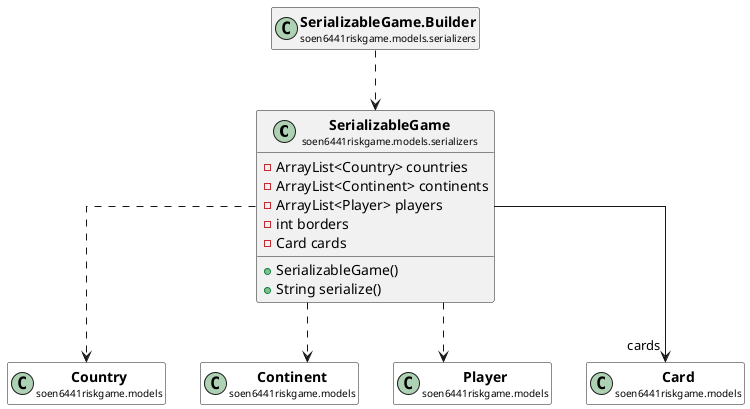 @startuml

skinparam svgLinkTarget _parent
skinparam linetype ortho
set namespaceSeparator none
class "<b><size:14>SerializableGame</b>\n<size:10>soen6441riskgame.models.serializers" as soen6441riskgame.models.serializers.SerializableGame  [[../../../soen6441riskgame/models/serializers/SerializableGame.html{soen6441riskgame.models.serializers.SerializableGame}]] {
-ArrayList<Country> countries
-ArrayList<Continent> continents
-ArrayList<Player> players
-int borders
-Card cards
+SerializableGame()
+String serialize()
}



class "<b><size:14>Country</b>\n<size:10>soen6441riskgame.models" as soen6441riskgame.models.Country  [[../../../soen6441riskgame/models/Country.html{soen6441riskgame.models.Country}]] #white {
}

hide soen6441riskgame.models.Country fields
hide soen6441riskgame.models.Country methods

soen6441riskgame.models.serializers.SerializableGame ..> soen6441riskgame.models.Country


class "<b><size:14>Continent</b>\n<size:10>soen6441riskgame.models" as soen6441riskgame.models.Continent  [[../../../soen6441riskgame/models/Continent.html{soen6441riskgame.models.Continent}]] #white {
}

hide soen6441riskgame.models.Continent fields
hide soen6441riskgame.models.Continent methods

soen6441riskgame.models.serializers.SerializableGame ..> soen6441riskgame.models.Continent


class "<b><size:14>Player</b>\n<size:10>soen6441riskgame.models" as soen6441riskgame.models.Player  [[../../../soen6441riskgame/models/Player.html{soen6441riskgame.models.Player}]] #white {
}

hide soen6441riskgame.models.Player fields
hide soen6441riskgame.models.Player methods

soen6441riskgame.models.serializers.SerializableGame ..> soen6441riskgame.models.Player

class "<b><size:14>Card</b>\n<size:10>soen6441riskgame.models" as soen6441riskgame.models.Card  [[../../../soen6441riskgame/models/Card.html{soen6441riskgame.models.Card}]] #white {
}

hide soen6441riskgame.models.Card fields
hide soen6441riskgame.models.Card methods

soen6441riskgame.models.serializers.SerializableGame -->  "cards" soen6441riskgame.models.Card

class "<b><size:14>SerializableGame.Builder</b>\n<size:10>soen6441riskgame.models.serializers" as soen6441riskgame.models.serializers.SerializableGame.Builder  [[../../../soen6441riskgame/models/serializers/SerializableGame.Builder.html{soen6441riskgame.models.serializers.SerializableGame.Builder}]] {
}

hide soen6441riskgame.models.serializers.SerializableGame.Builder fields
hide soen6441riskgame.models.serializers.SerializableGame.Builder methods

soen6441riskgame.models.serializers.SerializableGame.Builder ..> soen6441riskgame.models.serializers.SerializableGame


@enduml
